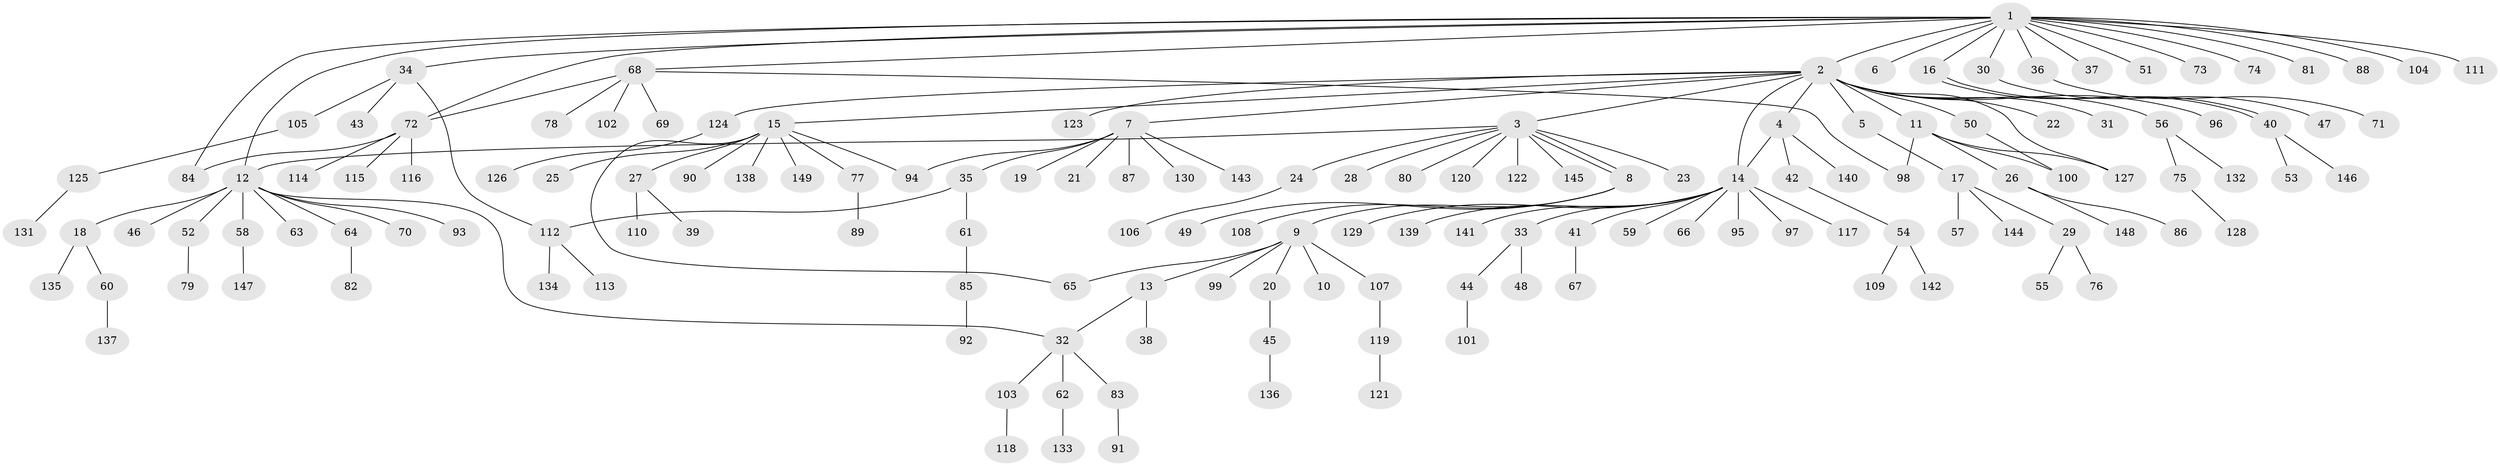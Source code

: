 // Generated by graph-tools (version 1.1) at 2025/35/03/09/25 02:35:45]
// undirected, 149 vertices, 161 edges
graph export_dot {
graph [start="1"]
  node [color=gray90,style=filled];
  1;
  2;
  3;
  4;
  5;
  6;
  7;
  8;
  9;
  10;
  11;
  12;
  13;
  14;
  15;
  16;
  17;
  18;
  19;
  20;
  21;
  22;
  23;
  24;
  25;
  26;
  27;
  28;
  29;
  30;
  31;
  32;
  33;
  34;
  35;
  36;
  37;
  38;
  39;
  40;
  41;
  42;
  43;
  44;
  45;
  46;
  47;
  48;
  49;
  50;
  51;
  52;
  53;
  54;
  55;
  56;
  57;
  58;
  59;
  60;
  61;
  62;
  63;
  64;
  65;
  66;
  67;
  68;
  69;
  70;
  71;
  72;
  73;
  74;
  75;
  76;
  77;
  78;
  79;
  80;
  81;
  82;
  83;
  84;
  85;
  86;
  87;
  88;
  89;
  90;
  91;
  92;
  93;
  94;
  95;
  96;
  97;
  98;
  99;
  100;
  101;
  102;
  103;
  104;
  105;
  106;
  107;
  108;
  109;
  110;
  111;
  112;
  113;
  114;
  115;
  116;
  117;
  118;
  119;
  120;
  121;
  122;
  123;
  124;
  125;
  126;
  127;
  128;
  129;
  130;
  131;
  132;
  133;
  134;
  135;
  136;
  137;
  138;
  139;
  140;
  141;
  142;
  143;
  144;
  145;
  146;
  147;
  148;
  149;
  1 -- 2;
  1 -- 6;
  1 -- 12;
  1 -- 16;
  1 -- 30;
  1 -- 34;
  1 -- 36;
  1 -- 37;
  1 -- 51;
  1 -- 68;
  1 -- 72;
  1 -- 73;
  1 -- 74;
  1 -- 81;
  1 -- 84;
  1 -- 88;
  1 -- 104;
  1 -- 111;
  2 -- 3;
  2 -- 4;
  2 -- 5;
  2 -- 7;
  2 -- 11;
  2 -- 14;
  2 -- 15;
  2 -- 22;
  2 -- 31;
  2 -- 50;
  2 -- 56;
  2 -- 96;
  2 -- 123;
  2 -- 124;
  2 -- 127;
  3 -- 8;
  3 -- 8;
  3 -- 12;
  3 -- 23;
  3 -- 24;
  3 -- 28;
  3 -- 80;
  3 -- 120;
  3 -- 122;
  3 -- 145;
  4 -- 14;
  4 -- 42;
  4 -- 140;
  5 -- 17;
  7 -- 19;
  7 -- 21;
  7 -- 35;
  7 -- 87;
  7 -- 94;
  7 -- 130;
  7 -- 143;
  8 -- 9;
  8 -- 49;
  8 -- 108;
  9 -- 10;
  9 -- 13;
  9 -- 20;
  9 -- 65;
  9 -- 99;
  9 -- 107;
  11 -- 26;
  11 -- 98;
  11 -- 100;
  11 -- 127;
  12 -- 18;
  12 -- 32;
  12 -- 46;
  12 -- 52;
  12 -- 58;
  12 -- 63;
  12 -- 64;
  12 -- 70;
  12 -- 93;
  13 -- 32;
  13 -- 38;
  14 -- 33;
  14 -- 41;
  14 -- 59;
  14 -- 66;
  14 -- 95;
  14 -- 97;
  14 -- 117;
  14 -- 129;
  14 -- 139;
  14 -- 141;
  15 -- 25;
  15 -- 27;
  15 -- 65;
  15 -- 77;
  15 -- 90;
  15 -- 94;
  15 -- 138;
  15 -- 149;
  16 -- 40;
  16 -- 40;
  17 -- 29;
  17 -- 57;
  17 -- 144;
  18 -- 60;
  18 -- 135;
  20 -- 45;
  24 -- 106;
  26 -- 86;
  26 -- 148;
  27 -- 39;
  27 -- 110;
  29 -- 55;
  29 -- 76;
  30 -- 47;
  32 -- 62;
  32 -- 83;
  32 -- 103;
  33 -- 44;
  33 -- 48;
  34 -- 43;
  34 -- 105;
  34 -- 112;
  35 -- 61;
  35 -- 112;
  36 -- 71;
  40 -- 53;
  40 -- 146;
  41 -- 67;
  42 -- 54;
  44 -- 101;
  45 -- 136;
  50 -- 100;
  52 -- 79;
  54 -- 109;
  54 -- 142;
  56 -- 75;
  56 -- 132;
  58 -- 147;
  60 -- 137;
  61 -- 85;
  62 -- 133;
  64 -- 82;
  68 -- 69;
  68 -- 72;
  68 -- 78;
  68 -- 98;
  68 -- 102;
  72 -- 84;
  72 -- 114;
  72 -- 115;
  72 -- 116;
  75 -- 128;
  77 -- 89;
  83 -- 91;
  85 -- 92;
  103 -- 118;
  105 -- 125;
  107 -- 119;
  112 -- 113;
  112 -- 134;
  119 -- 121;
  124 -- 126;
  125 -- 131;
}
